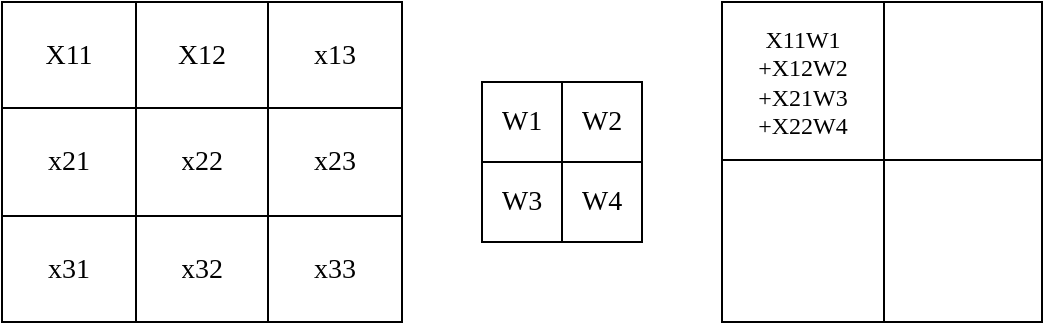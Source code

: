 <mxfile version="17.4.6" type="github">
  <diagram id="M-4HG1NZ0QNDausYGaqh" name="Page-1">
    <mxGraphModel dx="1038" dy="539" grid="1" gridSize="10" guides="1" tooltips="1" connect="1" arrows="1" fold="1" page="1" pageScale="1" pageWidth="827" pageHeight="1169" math="0" shadow="0">
      <root>
        <mxCell id="0" />
        <mxCell id="1" parent="0" />
        <mxCell id="Eke_tYe1ep5mfR0q0I3--1" value="" style="shape=table;html=1;whiteSpace=wrap;startSize=0;container=1;collapsible=0;childLayout=tableLayout;" vertex="1" parent="1">
          <mxGeometry x="80" y="160" width="200" height="160" as="geometry" />
        </mxCell>
        <mxCell id="Eke_tYe1ep5mfR0q0I3--2" value="" style="shape=tableRow;horizontal=0;startSize=0;swimlaneHead=0;swimlaneBody=0;top=0;left=0;bottom=0;right=0;collapsible=0;dropTarget=0;fillColor=none;points=[[0,0.5],[1,0.5]];portConstraint=eastwest;" vertex="1" parent="Eke_tYe1ep5mfR0q0I3--1">
          <mxGeometry width="200" height="53" as="geometry" />
        </mxCell>
        <mxCell id="Eke_tYe1ep5mfR0q0I3--3" value="&lt;span style=&quot;font-family: &amp;#34;comic sans ms&amp;#34; ; font-size: 14px&quot;&gt;X11&lt;/span&gt;" style="shape=partialRectangle;html=1;whiteSpace=wrap;connectable=0;fillColor=none;top=0;left=0;bottom=0;right=0;overflow=hidden;" vertex="1" parent="Eke_tYe1ep5mfR0q0I3--2">
          <mxGeometry width="67" height="53" as="geometry">
            <mxRectangle width="67" height="53" as="alternateBounds" />
          </mxGeometry>
        </mxCell>
        <mxCell id="Eke_tYe1ep5mfR0q0I3--4" value="&lt;font face=&quot;Comic Sans MS&quot; style=&quot;font-size: 14px&quot;&gt;X12&lt;/font&gt;" style="shape=partialRectangle;html=1;whiteSpace=wrap;connectable=0;fillColor=none;top=0;left=0;bottom=0;right=0;overflow=hidden;" vertex="1" parent="Eke_tYe1ep5mfR0q0I3--2">
          <mxGeometry x="67" width="66" height="53" as="geometry">
            <mxRectangle width="66" height="53" as="alternateBounds" />
          </mxGeometry>
        </mxCell>
        <mxCell id="Eke_tYe1ep5mfR0q0I3--5" value="&lt;font face=&quot;Comic Sans MS&quot; style=&quot;font-size: 14px&quot;&gt;x13&lt;/font&gt;" style="shape=partialRectangle;html=1;whiteSpace=wrap;connectable=0;fillColor=none;top=0;left=0;bottom=0;right=0;overflow=hidden;" vertex="1" parent="Eke_tYe1ep5mfR0q0I3--2">
          <mxGeometry x="133" width="67" height="53" as="geometry">
            <mxRectangle width="67" height="53" as="alternateBounds" />
          </mxGeometry>
        </mxCell>
        <mxCell id="Eke_tYe1ep5mfR0q0I3--6" value="" style="shape=tableRow;horizontal=0;startSize=0;swimlaneHead=0;swimlaneBody=0;top=0;left=0;bottom=0;right=0;collapsible=0;dropTarget=0;fillColor=none;points=[[0,0.5],[1,0.5]];portConstraint=eastwest;" vertex="1" parent="Eke_tYe1ep5mfR0q0I3--1">
          <mxGeometry y="53" width="200" height="54" as="geometry" />
        </mxCell>
        <mxCell id="Eke_tYe1ep5mfR0q0I3--7" value="&lt;font face=&quot;Comic Sans MS&quot; style=&quot;font-size: 14px&quot;&gt;x21&lt;/font&gt;" style="shape=partialRectangle;html=1;whiteSpace=wrap;connectable=0;fillColor=none;top=0;left=0;bottom=0;right=0;overflow=hidden;" vertex="1" parent="Eke_tYe1ep5mfR0q0I3--6">
          <mxGeometry width="67" height="54" as="geometry">
            <mxRectangle width="67" height="54" as="alternateBounds" />
          </mxGeometry>
        </mxCell>
        <mxCell id="Eke_tYe1ep5mfR0q0I3--8" value="&lt;font face=&quot;Comic Sans MS&quot; style=&quot;font-size: 14px&quot;&gt;x22&lt;/font&gt;" style="shape=partialRectangle;html=1;whiteSpace=wrap;connectable=0;fillColor=none;top=0;left=0;bottom=0;right=0;overflow=hidden;" vertex="1" parent="Eke_tYe1ep5mfR0q0I3--6">
          <mxGeometry x="67" width="66" height="54" as="geometry">
            <mxRectangle width="66" height="54" as="alternateBounds" />
          </mxGeometry>
        </mxCell>
        <mxCell id="Eke_tYe1ep5mfR0q0I3--9" value="&lt;font face=&quot;Comic Sans MS&quot; style=&quot;font-size: 14px&quot;&gt;x23&lt;/font&gt;" style="shape=partialRectangle;html=1;whiteSpace=wrap;connectable=0;fillColor=none;top=0;left=0;bottom=0;right=0;overflow=hidden;" vertex="1" parent="Eke_tYe1ep5mfR0q0I3--6">
          <mxGeometry x="133" width="67" height="54" as="geometry">
            <mxRectangle width="67" height="54" as="alternateBounds" />
          </mxGeometry>
        </mxCell>
        <mxCell id="Eke_tYe1ep5mfR0q0I3--10" value="" style="shape=tableRow;horizontal=0;startSize=0;swimlaneHead=0;swimlaneBody=0;top=0;left=0;bottom=0;right=0;collapsible=0;dropTarget=0;fillColor=none;points=[[0,0.5],[1,0.5]];portConstraint=eastwest;" vertex="1" parent="Eke_tYe1ep5mfR0q0I3--1">
          <mxGeometry y="107" width="200" height="53" as="geometry" />
        </mxCell>
        <mxCell id="Eke_tYe1ep5mfR0q0I3--11" value="&lt;font face=&quot;Comic Sans MS&quot; style=&quot;font-size: 14px&quot;&gt;x31&lt;/font&gt;" style="shape=partialRectangle;html=1;whiteSpace=wrap;connectable=0;fillColor=none;top=0;left=0;bottom=0;right=0;overflow=hidden;" vertex="1" parent="Eke_tYe1ep5mfR0q0I3--10">
          <mxGeometry width="67" height="53" as="geometry">
            <mxRectangle width="67" height="53" as="alternateBounds" />
          </mxGeometry>
        </mxCell>
        <mxCell id="Eke_tYe1ep5mfR0q0I3--12" value="&lt;font face=&quot;Comic Sans MS&quot; style=&quot;font-size: 14px&quot;&gt;x32&lt;/font&gt;" style="shape=partialRectangle;html=1;whiteSpace=wrap;connectable=0;fillColor=none;top=0;left=0;bottom=0;right=0;overflow=hidden;" vertex="1" parent="Eke_tYe1ep5mfR0q0I3--10">
          <mxGeometry x="67" width="66" height="53" as="geometry">
            <mxRectangle width="66" height="53" as="alternateBounds" />
          </mxGeometry>
        </mxCell>
        <mxCell id="Eke_tYe1ep5mfR0q0I3--13" value="&lt;font face=&quot;Comic Sans MS&quot; style=&quot;font-size: 14px&quot;&gt;x33&lt;/font&gt;" style="shape=partialRectangle;html=1;whiteSpace=wrap;connectable=0;fillColor=none;top=0;left=0;bottom=0;right=0;overflow=hidden;pointerEvents=1;" vertex="1" parent="Eke_tYe1ep5mfR0q0I3--10">
          <mxGeometry x="133" width="67" height="53" as="geometry">
            <mxRectangle width="67" height="53" as="alternateBounds" />
          </mxGeometry>
        </mxCell>
        <mxCell id="Eke_tYe1ep5mfR0q0I3--29" value="" style="shape=table;html=1;whiteSpace=wrap;startSize=0;container=1;collapsible=0;childLayout=tableLayout;fontFamily=Comic Sans MS;fontSize=14;" vertex="1" parent="1">
          <mxGeometry x="320" y="200" width="80" height="80" as="geometry" />
        </mxCell>
        <mxCell id="Eke_tYe1ep5mfR0q0I3--30" value="" style="shape=tableRow;horizontal=0;startSize=0;swimlaneHead=0;swimlaneBody=0;top=0;left=0;bottom=0;right=0;collapsible=0;dropTarget=0;fillColor=none;points=[[0,0.5],[1,0.5]];portConstraint=eastwest;fontFamily=Comic Sans MS;fontSize=14;" vertex="1" parent="Eke_tYe1ep5mfR0q0I3--29">
          <mxGeometry width="80" height="40" as="geometry" />
        </mxCell>
        <mxCell id="Eke_tYe1ep5mfR0q0I3--31" value="W1" style="shape=partialRectangle;html=1;whiteSpace=wrap;connectable=0;fillColor=none;top=0;left=0;bottom=0;right=0;overflow=hidden;fontFamily=Comic Sans MS;fontSize=14;" vertex="1" parent="Eke_tYe1ep5mfR0q0I3--30">
          <mxGeometry width="40" height="40" as="geometry">
            <mxRectangle width="40" height="40" as="alternateBounds" />
          </mxGeometry>
        </mxCell>
        <mxCell id="Eke_tYe1ep5mfR0q0I3--32" value="W2" style="shape=partialRectangle;html=1;whiteSpace=wrap;connectable=0;fillColor=none;top=0;left=0;bottom=0;right=0;overflow=hidden;fontFamily=Comic Sans MS;fontSize=14;" vertex="1" parent="Eke_tYe1ep5mfR0q0I3--30">
          <mxGeometry x="40" width="40" height="40" as="geometry">
            <mxRectangle width="40" height="40" as="alternateBounds" />
          </mxGeometry>
        </mxCell>
        <mxCell id="Eke_tYe1ep5mfR0q0I3--34" value="" style="shape=tableRow;horizontal=0;startSize=0;swimlaneHead=0;swimlaneBody=0;top=0;left=0;bottom=0;right=0;collapsible=0;dropTarget=0;fillColor=none;points=[[0,0.5],[1,0.5]];portConstraint=eastwest;fontFamily=Comic Sans MS;fontSize=14;" vertex="1" parent="Eke_tYe1ep5mfR0q0I3--29">
          <mxGeometry y="40" width="80" height="40" as="geometry" />
        </mxCell>
        <mxCell id="Eke_tYe1ep5mfR0q0I3--35" value="W3" style="shape=partialRectangle;html=1;whiteSpace=wrap;connectable=0;fillColor=none;top=0;left=0;bottom=0;right=0;overflow=hidden;fontFamily=Comic Sans MS;fontSize=14;" vertex="1" parent="Eke_tYe1ep5mfR0q0I3--34">
          <mxGeometry width="40" height="40" as="geometry">
            <mxRectangle width="40" height="40" as="alternateBounds" />
          </mxGeometry>
        </mxCell>
        <mxCell id="Eke_tYe1ep5mfR0q0I3--36" value="W4" style="shape=partialRectangle;html=1;whiteSpace=wrap;connectable=0;fillColor=none;top=0;left=0;bottom=0;right=0;overflow=hidden;fontFamily=Comic Sans MS;fontSize=14;" vertex="1" parent="Eke_tYe1ep5mfR0q0I3--34">
          <mxGeometry x="40" width="40" height="40" as="geometry">
            <mxRectangle width="40" height="40" as="alternateBounds" />
          </mxGeometry>
        </mxCell>
        <mxCell id="Eke_tYe1ep5mfR0q0I3--42" value="" style="shape=table;html=1;whiteSpace=wrap;startSize=0;container=1;collapsible=0;childLayout=tableLayout;" vertex="1" parent="1">
          <mxGeometry x="440" y="160" width="160" height="160" as="geometry" />
        </mxCell>
        <mxCell id="Eke_tYe1ep5mfR0q0I3--43" value="" style="shape=tableRow;horizontal=0;startSize=0;swimlaneHead=0;swimlaneBody=0;top=0;left=0;bottom=0;right=0;collapsible=0;dropTarget=0;fillColor=none;points=[[0,0.5],[1,0.5]];portConstraint=eastwest;" vertex="1" parent="Eke_tYe1ep5mfR0q0I3--42">
          <mxGeometry width="160" height="79" as="geometry" />
        </mxCell>
        <mxCell id="Eke_tYe1ep5mfR0q0I3--44" value="&lt;span style=&quot;font-family: &amp;#34;comic sans ms&amp;#34;&quot;&gt;&lt;font style=&quot;font-size: 12px&quot;&gt;X11W1&lt;br&gt;+X12W2&lt;br&gt;+X21W3&lt;br&gt;+X22W4&lt;br&gt;&lt;/font&gt;&lt;/span&gt;" style="shape=partialRectangle;html=1;whiteSpace=wrap;connectable=0;fillColor=none;top=0;left=0;bottom=0;right=0;overflow=hidden;" vertex="1" parent="Eke_tYe1ep5mfR0q0I3--43">
          <mxGeometry width="81" height="79" as="geometry">
            <mxRectangle width="81" height="79" as="alternateBounds" />
          </mxGeometry>
        </mxCell>
        <mxCell id="Eke_tYe1ep5mfR0q0I3--45" value="" style="shape=partialRectangle;html=1;whiteSpace=wrap;connectable=0;fillColor=none;top=0;left=0;bottom=0;right=0;overflow=hidden;" vertex="1" parent="Eke_tYe1ep5mfR0q0I3--43">
          <mxGeometry x="81" width="79" height="79" as="geometry">
            <mxRectangle width="79" height="79" as="alternateBounds" />
          </mxGeometry>
        </mxCell>
        <mxCell id="Eke_tYe1ep5mfR0q0I3--47" value="" style="shape=tableRow;horizontal=0;startSize=0;swimlaneHead=0;swimlaneBody=0;top=0;left=0;bottom=0;right=0;collapsible=0;dropTarget=0;fillColor=none;points=[[0,0.5],[1,0.5]];portConstraint=eastwest;" vertex="1" parent="Eke_tYe1ep5mfR0q0I3--42">
          <mxGeometry y="79" width="160" height="81" as="geometry" />
        </mxCell>
        <mxCell id="Eke_tYe1ep5mfR0q0I3--48" value="" style="shape=partialRectangle;html=1;whiteSpace=wrap;connectable=0;fillColor=none;top=0;left=0;bottom=0;right=0;overflow=hidden;" vertex="1" parent="Eke_tYe1ep5mfR0q0I3--47">
          <mxGeometry width="81" height="81" as="geometry">
            <mxRectangle width="81" height="81" as="alternateBounds" />
          </mxGeometry>
        </mxCell>
        <mxCell id="Eke_tYe1ep5mfR0q0I3--49" value="" style="shape=partialRectangle;html=1;whiteSpace=wrap;connectable=0;fillColor=none;top=0;left=0;bottom=0;right=0;overflow=hidden;" vertex="1" parent="Eke_tYe1ep5mfR0q0I3--47">
          <mxGeometry x="81" width="79" height="81" as="geometry">
            <mxRectangle width="79" height="81" as="alternateBounds" />
          </mxGeometry>
        </mxCell>
      </root>
    </mxGraphModel>
  </diagram>
</mxfile>
